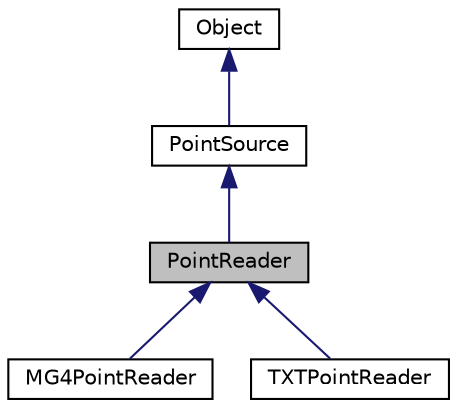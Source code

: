 digraph "PointReader"
{
  bgcolor="transparent";
  edge [fontname="Helvetica",fontsize="10",labelfontname="Helvetica",labelfontsize="10"];
  node [fontname="Helvetica",fontsize="10",shape=record];
  Node1 [label="PointReader",height=0.2,width=0.4,color="black", fillcolor="grey75", style="filled" fontcolor="black"];
  Node2 -> Node1 [dir="back",color="midnightblue",fontsize="10",style="solid",fontname="Helvetica"];
  Node2 [label="PointSource",height=0.2,width=0.4,color="black",URL="$a00021.html",tooltip="PointSource is the base class of LiDAR point cloud extraction pipeline. "];
  Node3 -> Node2 [dir="back",color="midnightblue",fontsize="10",style="solid",fontname="Helvetica"];
  Node3 [label="Object",height=0.2,width=0.4,color="black",URL="$a00014.html",tooltip="Object is the base class for implementing reference counting. "];
  Node1 -> Node4 [dir="back",color="midnightblue",fontsize="10",style="solid",fontname="Helvetica"];
  Node4 [label="MG4PointReader",height=0.2,width=0.4,color="black",URL="$a00011.html",tooltip="MG4PointReader reads LiDAR-based MrSID files. "];
  Node1 -> Node5 [dir="back",color="midnightblue",fontsize="10",style="solid",fontname="Helvetica"];
  Node5 [label="TXTPointReader",height=0.2,width=0.4,color="black",URL="$a00030.html",tooltip="TXTPointReader reads LiDAR-based Text files. "];
}
